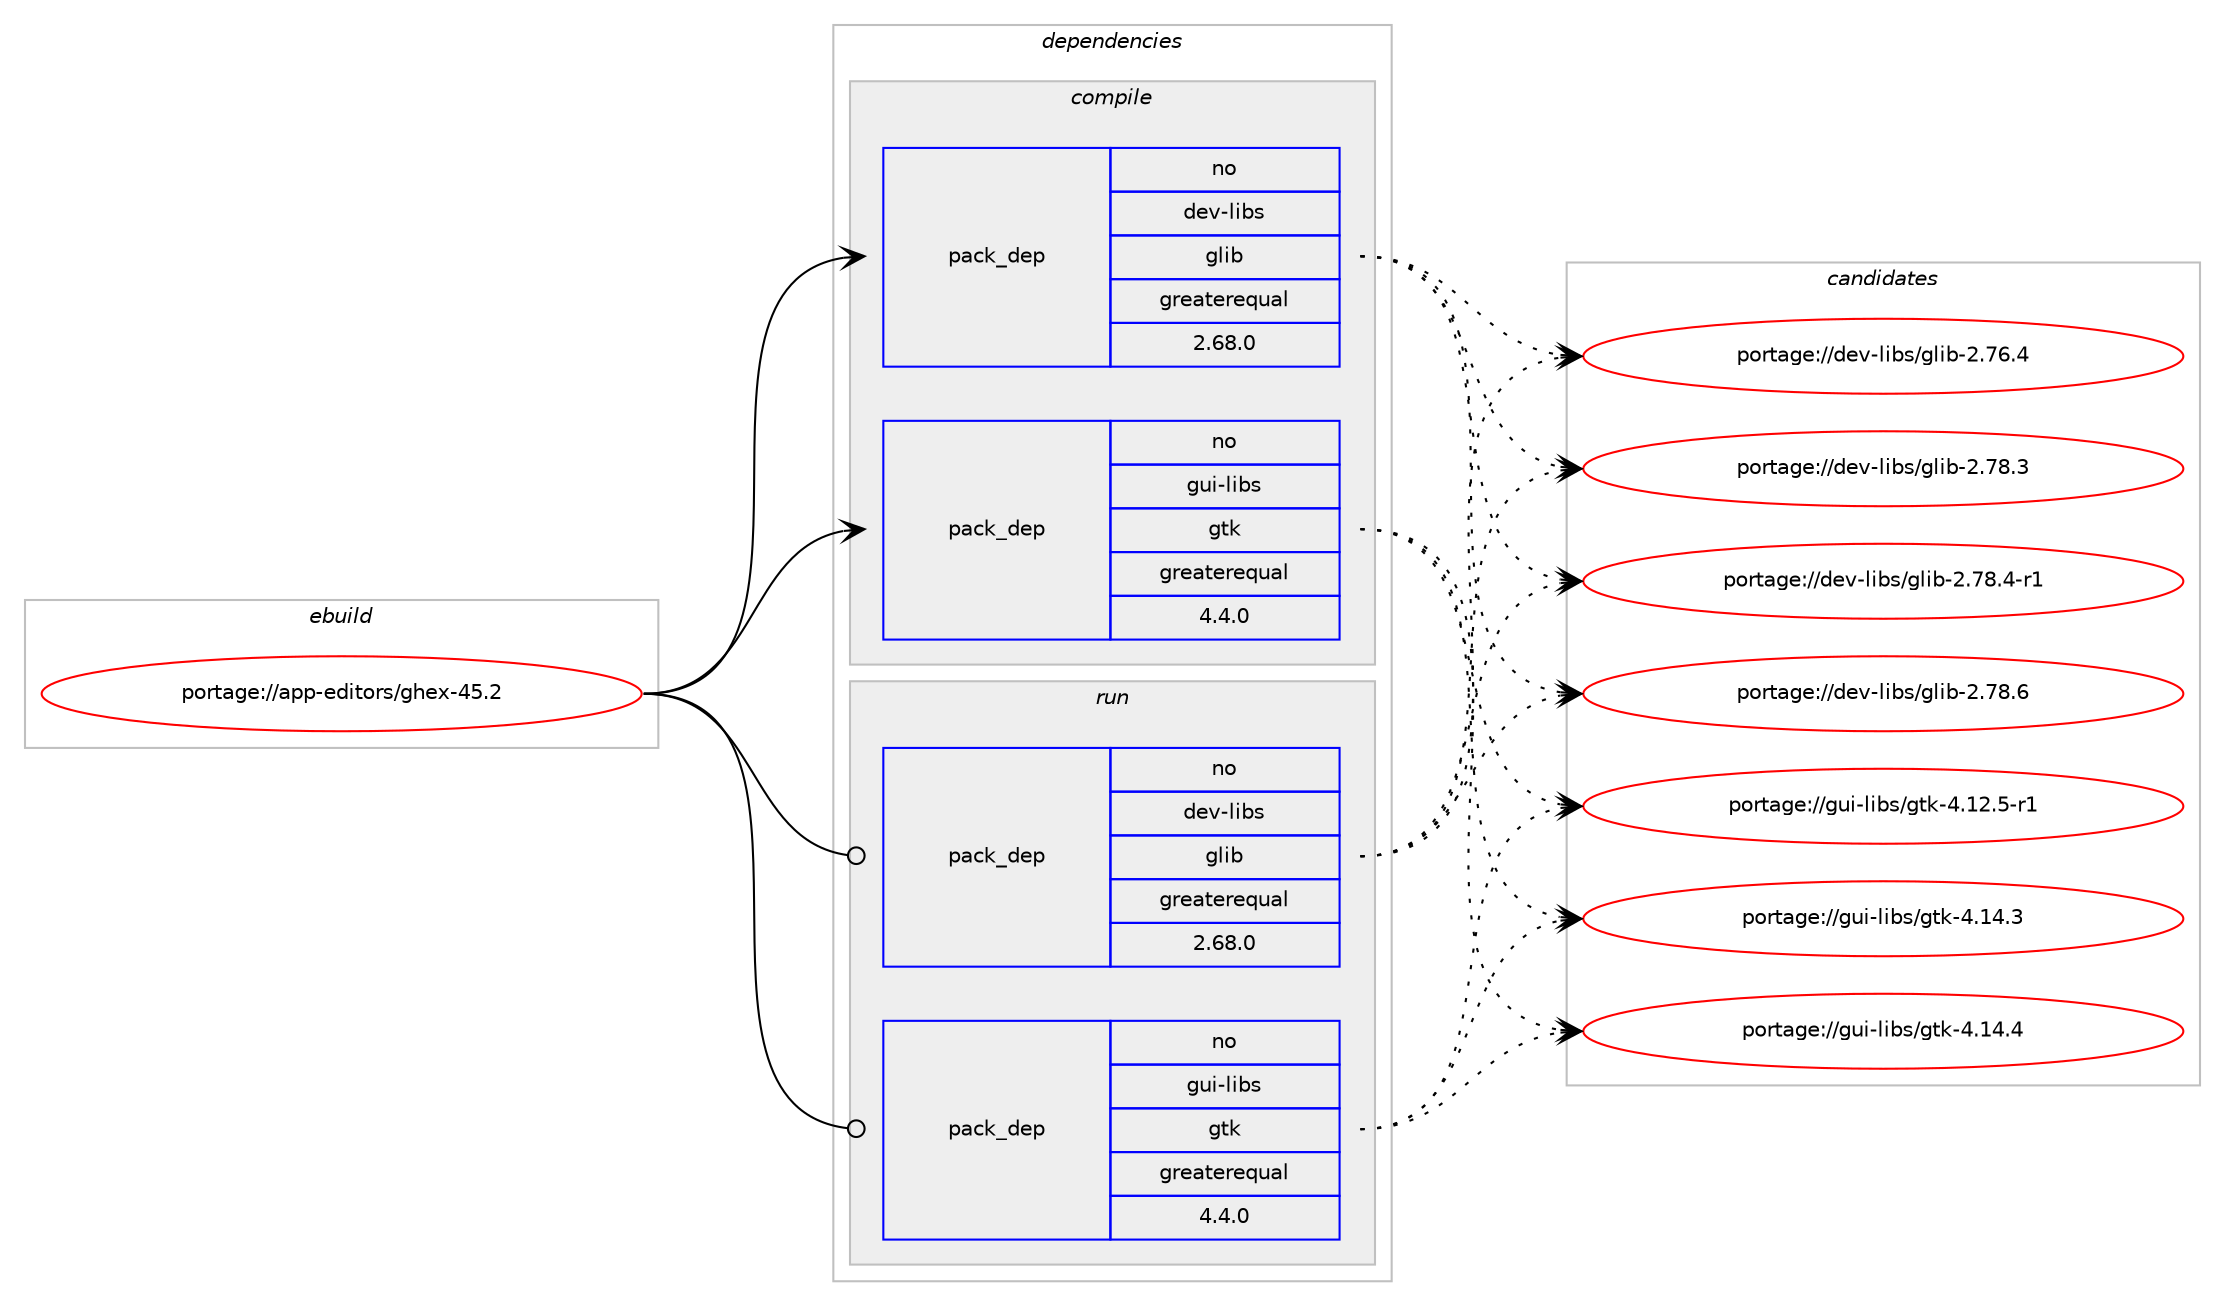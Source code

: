 digraph prolog {

# *************
# Graph options
# *************

newrank=true;
concentrate=true;
compound=true;
graph [rankdir=LR,fontname=Helvetica,fontsize=10,ranksep=1.5];#, ranksep=2.5, nodesep=0.2];
edge  [arrowhead=vee];
node  [fontname=Helvetica,fontsize=10];

# **********
# The ebuild
# **********

subgraph cluster_leftcol {
color=gray;
rank=same;
label=<<i>ebuild</i>>;
id [label="portage://app-editors/ghex-45.2", color=red, width=4, href="../app-editors/ghex-45.2.svg"];
}

# ****************
# The dependencies
# ****************

subgraph cluster_midcol {
color=gray;
label=<<i>dependencies</i>>;
subgraph cluster_compile {
fillcolor="#eeeeee";
style=filled;
label=<<i>compile</i>>;
subgraph pack2700 {
dependency7862 [label=<<TABLE BORDER="0" CELLBORDER="1" CELLSPACING="0" CELLPADDING="4" WIDTH="220"><TR><TD ROWSPAN="6" CELLPADDING="30">pack_dep</TD></TR><TR><TD WIDTH="110">no</TD></TR><TR><TD>dev-libs</TD></TR><TR><TD>glib</TD></TR><TR><TD>greaterequal</TD></TR><TR><TD>2.68.0</TD></TR></TABLE>>, shape=none, color=blue];
}
id:e -> dependency7862:w [weight=20,style="solid",arrowhead="vee"];
# *** BEGIN UNKNOWN DEPENDENCY TYPE (TODO) ***
# id -> package_dependency(portage://app-editors/ghex-45.2,install,no,dev-libs,gobject-introspection,none,[,,],[],[])
# *** END UNKNOWN DEPENDENCY TYPE (TODO) ***

subgraph pack2701 {
dependency7863 [label=<<TABLE BORDER="0" CELLBORDER="1" CELLSPACING="0" CELLPADDING="4" WIDTH="220"><TR><TD ROWSPAN="6" CELLPADDING="30">pack_dep</TD></TR><TR><TD WIDTH="110">no</TD></TR><TR><TD>gui-libs</TD></TR><TR><TD>gtk</TD></TR><TR><TD>greaterequal</TD></TR><TR><TD>4.4.0</TD></TR></TABLE>>, shape=none, color=blue];
}
id:e -> dependency7863:w [weight=20,style="solid",arrowhead="vee"];
# *** BEGIN UNKNOWN DEPENDENCY TYPE (TODO) ***
# id -> package_dependency(portage://app-editors/ghex-45.2,install,no,gui-libs,libadwaita,none,[,,],[slot(1)],[])
# *** END UNKNOWN DEPENDENCY TYPE (TODO) ***

# *** BEGIN UNKNOWN DEPENDENCY TYPE (TODO) ***
# id -> package_dependency(portage://app-editors/ghex-45.2,install,weak,app-editors,ghex,none,[,,],[slot(2)],[])
# *** END UNKNOWN DEPENDENCY TYPE (TODO) ***

}
subgraph cluster_compileandrun {
fillcolor="#eeeeee";
style=filled;
label=<<i>compile and run</i>>;
}
subgraph cluster_run {
fillcolor="#eeeeee";
style=filled;
label=<<i>run</i>>;
subgraph pack2702 {
dependency7864 [label=<<TABLE BORDER="0" CELLBORDER="1" CELLSPACING="0" CELLPADDING="4" WIDTH="220"><TR><TD ROWSPAN="6" CELLPADDING="30">pack_dep</TD></TR><TR><TD WIDTH="110">no</TD></TR><TR><TD>dev-libs</TD></TR><TR><TD>glib</TD></TR><TR><TD>greaterequal</TD></TR><TR><TD>2.68.0</TD></TR></TABLE>>, shape=none, color=blue];
}
id:e -> dependency7864:w [weight=20,style="solid",arrowhead="odot"];
# *** BEGIN UNKNOWN DEPENDENCY TYPE (TODO) ***
# id -> package_dependency(portage://app-editors/ghex-45.2,run,no,dev-libs,gobject-introspection,none,[,,],[],[])
# *** END UNKNOWN DEPENDENCY TYPE (TODO) ***

subgraph pack2703 {
dependency7865 [label=<<TABLE BORDER="0" CELLBORDER="1" CELLSPACING="0" CELLPADDING="4" WIDTH="220"><TR><TD ROWSPAN="6" CELLPADDING="30">pack_dep</TD></TR><TR><TD WIDTH="110">no</TD></TR><TR><TD>gui-libs</TD></TR><TR><TD>gtk</TD></TR><TR><TD>greaterequal</TD></TR><TR><TD>4.4.0</TD></TR></TABLE>>, shape=none, color=blue];
}
id:e -> dependency7865:w [weight=20,style="solid",arrowhead="odot"];
# *** BEGIN UNKNOWN DEPENDENCY TYPE (TODO) ***
# id -> package_dependency(portage://app-editors/ghex-45.2,run,no,gui-libs,libadwaita,none,[,,],[slot(1)],[])
# *** END UNKNOWN DEPENDENCY TYPE (TODO) ***

# *** BEGIN UNKNOWN DEPENDENCY TYPE (TODO) ***
# id -> package_dependency(portage://app-editors/ghex-45.2,run,weak,app-editors,ghex,none,[,,],[slot(2)],[])
# *** END UNKNOWN DEPENDENCY TYPE (TODO) ***

}
}

# **************
# The candidates
# **************

subgraph cluster_choices {
rank=same;
color=gray;
label=<<i>candidates</i>>;

subgraph choice2700 {
color=black;
nodesep=1;
choice1001011184510810598115471031081059845504655544652 [label="portage://dev-libs/glib-2.76.4", color=red, width=4,href="../dev-libs/glib-2.76.4.svg"];
choice1001011184510810598115471031081059845504655564651 [label="portage://dev-libs/glib-2.78.3", color=red, width=4,href="../dev-libs/glib-2.78.3.svg"];
choice10010111845108105981154710310810598455046555646524511449 [label="portage://dev-libs/glib-2.78.4-r1", color=red, width=4,href="../dev-libs/glib-2.78.4-r1.svg"];
choice1001011184510810598115471031081059845504655564654 [label="portage://dev-libs/glib-2.78.6", color=red, width=4,href="../dev-libs/glib-2.78.6.svg"];
dependency7862:e -> choice1001011184510810598115471031081059845504655544652:w [style=dotted,weight="100"];
dependency7862:e -> choice1001011184510810598115471031081059845504655564651:w [style=dotted,weight="100"];
dependency7862:e -> choice10010111845108105981154710310810598455046555646524511449:w [style=dotted,weight="100"];
dependency7862:e -> choice1001011184510810598115471031081059845504655564654:w [style=dotted,weight="100"];
}
subgraph choice2701 {
color=black;
nodesep=1;
choice103117105451081059811547103116107455246495046534511449 [label="portage://gui-libs/gtk-4.12.5-r1", color=red, width=4,href="../gui-libs/gtk-4.12.5-r1.svg"];
choice10311710545108105981154710311610745524649524651 [label="portage://gui-libs/gtk-4.14.3", color=red, width=4,href="../gui-libs/gtk-4.14.3.svg"];
choice10311710545108105981154710311610745524649524652 [label="portage://gui-libs/gtk-4.14.4", color=red, width=4,href="../gui-libs/gtk-4.14.4.svg"];
dependency7863:e -> choice103117105451081059811547103116107455246495046534511449:w [style=dotted,weight="100"];
dependency7863:e -> choice10311710545108105981154710311610745524649524651:w [style=dotted,weight="100"];
dependency7863:e -> choice10311710545108105981154710311610745524649524652:w [style=dotted,weight="100"];
}
subgraph choice2702 {
color=black;
nodesep=1;
choice1001011184510810598115471031081059845504655544652 [label="portage://dev-libs/glib-2.76.4", color=red, width=4,href="../dev-libs/glib-2.76.4.svg"];
choice1001011184510810598115471031081059845504655564651 [label="portage://dev-libs/glib-2.78.3", color=red, width=4,href="../dev-libs/glib-2.78.3.svg"];
choice10010111845108105981154710310810598455046555646524511449 [label="portage://dev-libs/glib-2.78.4-r1", color=red, width=4,href="../dev-libs/glib-2.78.4-r1.svg"];
choice1001011184510810598115471031081059845504655564654 [label="portage://dev-libs/glib-2.78.6", color=red, width=4,href="../dev-libs/glib-2.78.6.svg"];
dependency7864:e -> choice1001011184510810598115471031081059845504655544652:w [style=dotted,weight="100"];
dependency7864:e -> choice1001011184510810598115471031081059845504655564651:w [style=dotted,weight="100"];
dependency7864:e -> choice10010111845108105981154710310810598455046555646524511449:w [style=dotted,weight="100"];
dependency7864:e -> choice1001011184510810598115471031081059845504655564654:w [style=dotted,weight="100"];
}
subgraph choice2703 {
color=black;
nodesep=1;
choice103117105451081059811547103116107455246495046534511449 [label="portage://gui-libs/gtk-4.12.5-r1", color=red, width=4,href="../gui-libs/gtk-4.12.5-r1.svg"];
choice10311710545108105981154710311610745524649524651 [label="portage://gui-libs/gtk-4.14.3", color=red, width=4,href="../gui-libs/gtk-4.14.3.svg"];
choice10311710545108105981154710311610745524649524652 [label="portage://gui-libs/gtk-4.14.4", color=red, width=4,href="../gui-libs/gtk-4.14.4.svg"];
dependency7865:e -> choice103117105451081059811547103116107455246495046534511449:w [style=dotted,weight="100"];
dependency7865:e -> choice10311710545108105981154710311610745524649524651:w [style=dotted,weight="100"];
dependency7865:e -> choice10311710545108105981154710311610745524649524652:w [style=dotted,weight="100"];
}
}

}
